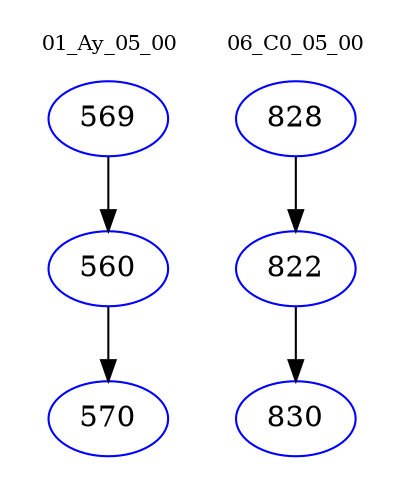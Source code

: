 digraph{
subgraph cluster_0 {
color = white
label = "01_Ay_05_00";
fontsize=10;
T0_569 [label="569", color="blue"]
T0_569 -> T0_560 [color="black"]
T0_560 [label="560", color="blue"]
T0_560 -> T0_570 [color="black"]
T0_570 [label="570", color="blue"]
}
subgraph cluster_1 {
color = white
label = "06_C0_05_00";
fontsize=10;
T1_828 [label="828", color="blue"]
T1_828 -> T1_822 [color="black"]
T1_822 [label="822", color="blue"]
T1_822 -> T1_830 [color="black"]
T1_830 [label="830", color="blue"]
}
}
